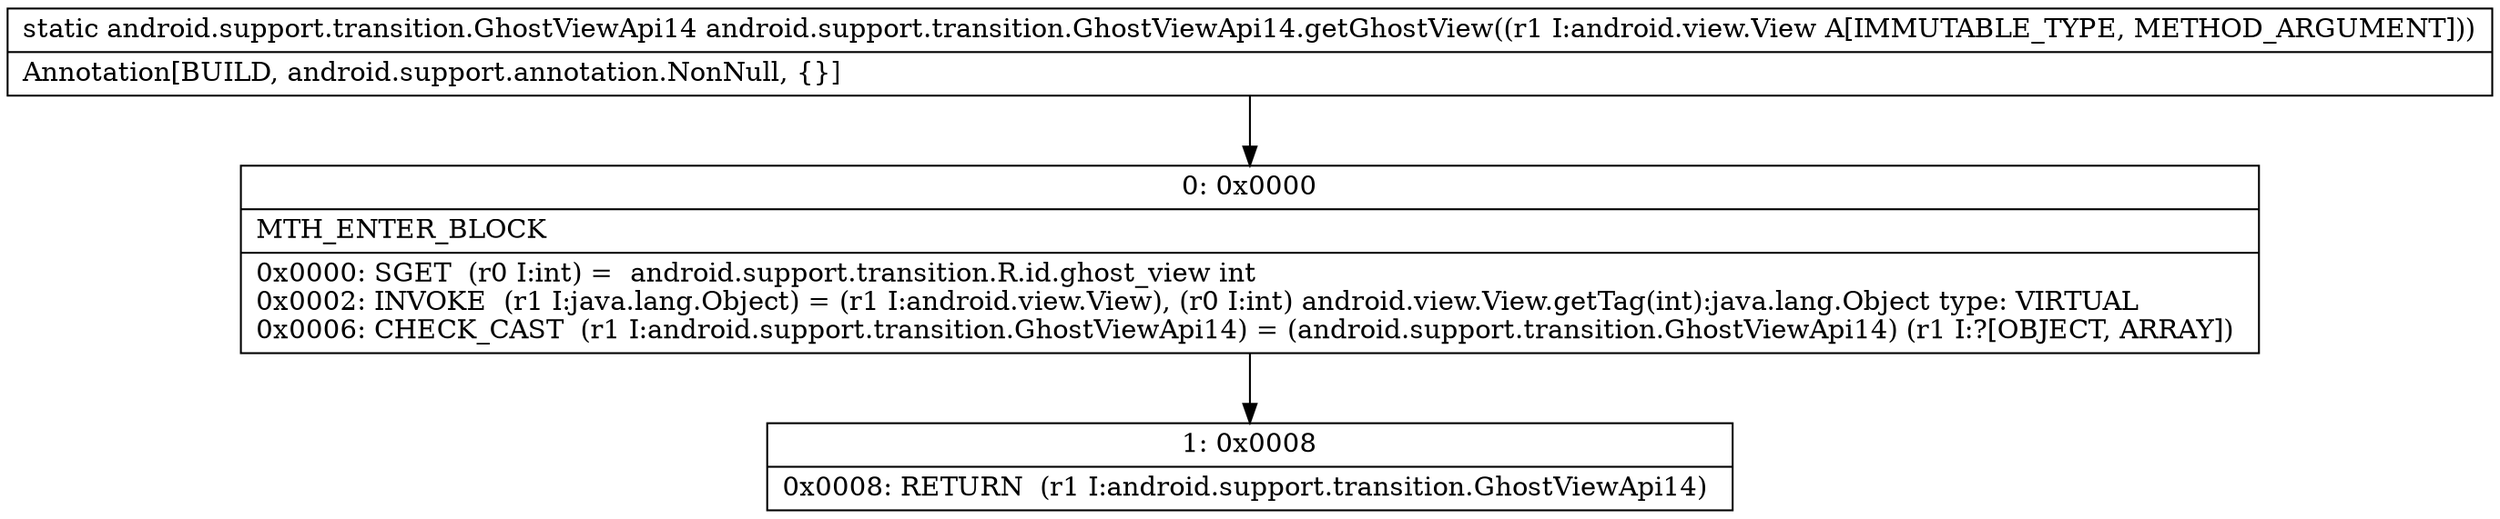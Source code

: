 digraph "CFG forandroid.support.transition.GhostViewApi14.getGhostView(Landroid\/view\/View;)Landroid\/support\/transition\/GhostViewApi14;" {
Node_0 [shape=record,label="{0\:\ 0x0000|MTH_ENTER_BLOCK\l|0x0000: SGET  (r0 I:int) =  android.support.transition.R.id.ghost_view int \l0x0002: INVOKE  (r1 I:java.lang.Object) = (r1 I:android.view.View), (r0 I:int) android.view.View.getTag(int):java.lang.Object type: VIRTUAL \l0x0006: CHECK_CAST  (r1 I:android.support.transition.GhostViewApi14) = (android.support.transition.GhostViewApi14) (r1 I:?[OBJECT, ARRAY]) \l}"];
Node_1 [shape=record,label="{1\:\ 0x0008|0x0008: RETURN  (r1 I:android.support.transition.GhostViewApi14) \l}"];
MethodNode[shape=record,label="{static android.support.transition.GhostViewApi14 android.support.transition.GhostViewApi14.getGhostView((r1 I:android.view.View A[IMMUTABLE_TYPE, METHOD_ARGUMENT]))  | Annotation[BUILD, android.support.annotation.NonNull, \{\}]\l}"];
MethodNode -> Node_0;
Node_0 -> Node_1;
}

